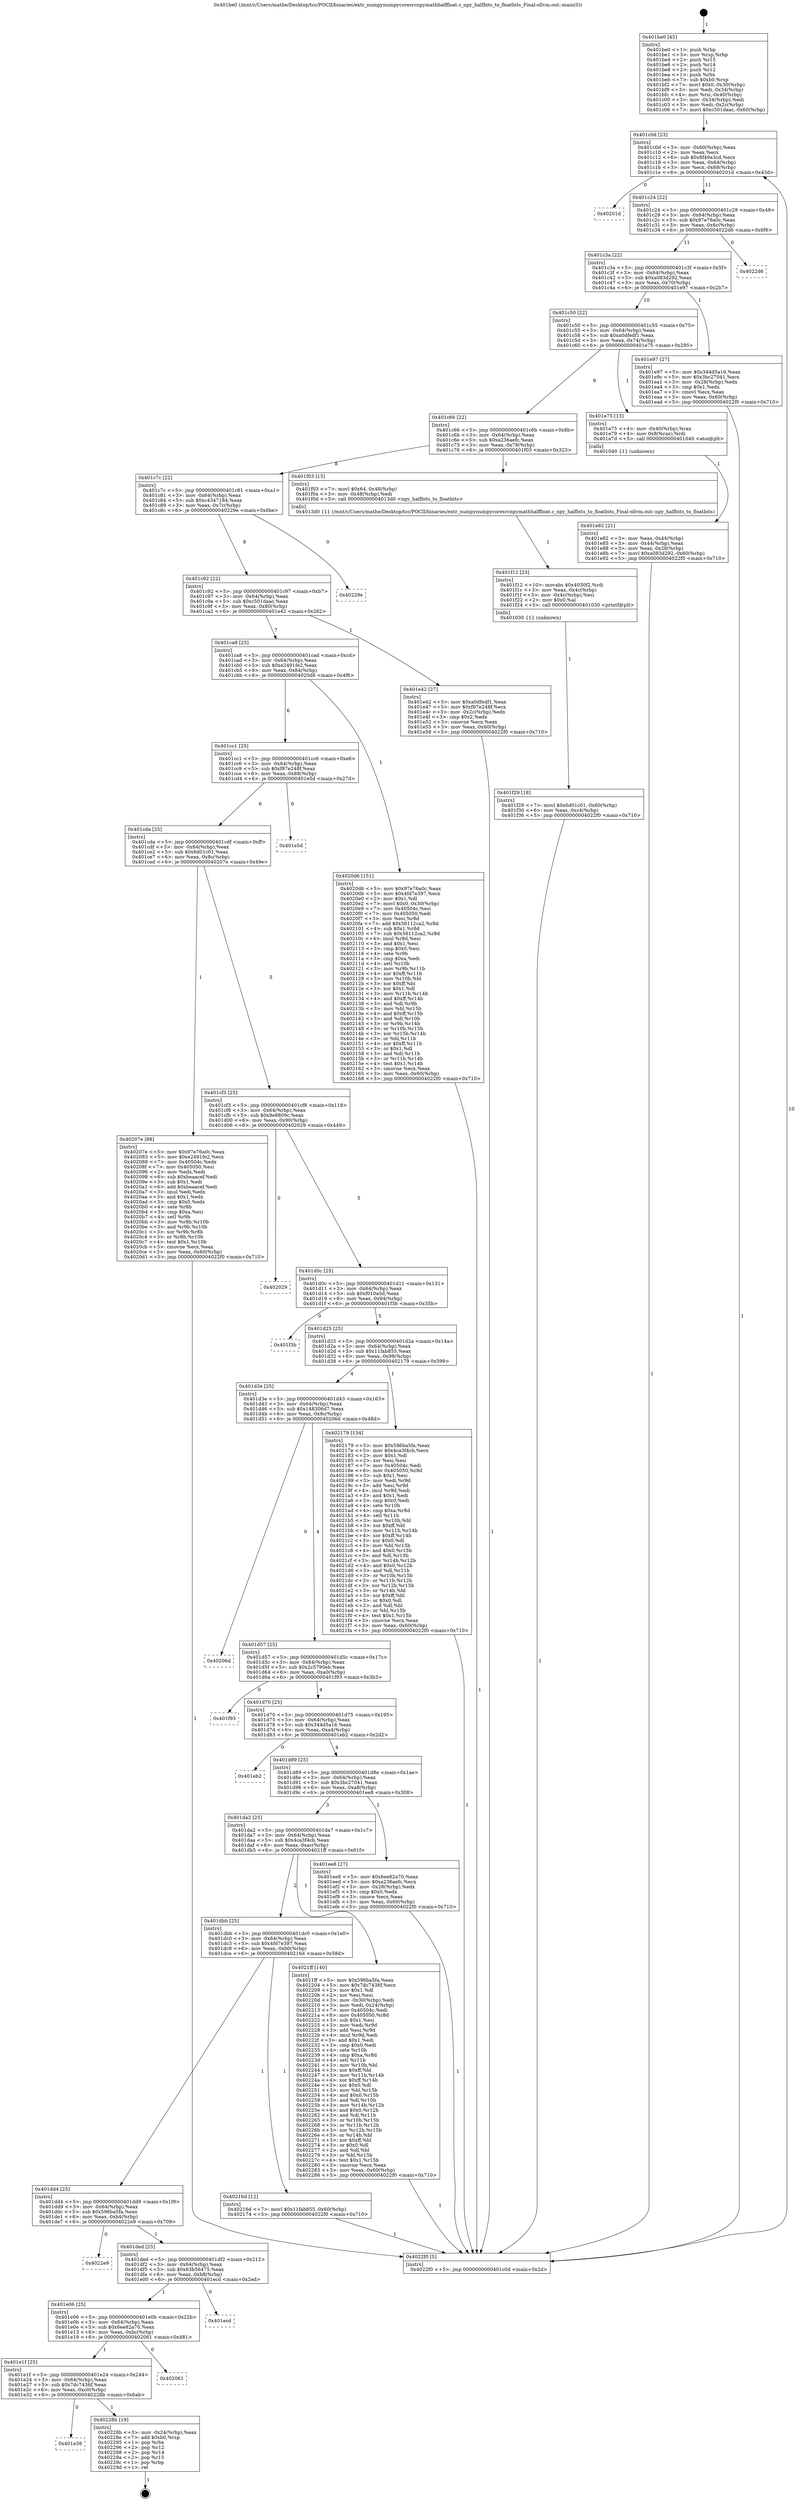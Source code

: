 digraph "0x401be0" {
  label = "0x401be0 (/mnt/c/Users/mathe/Desktop/tcc/POCII/binaries/extr_numpynumpycoresrcnpymathhalffloat.c_npy_halfbits_to_floatbits_Final-ollvm.out::main(0))"
  labelloc = "t"
  node[shape=record]

  Entry [label="",width=0.3,height=0.3,shape=circle,fillcolor=black,style=filled]
  "0x401c0d" [label="{
     0x401c0d [23]\l
     | [instrs]\l
     &nbsp;&nbsp;0x401c0d \<+3\>: mov -0x60(%rbp),%eax\l
     &nbsp;&nbsp;0x401c10 \<+2\>: mov %eax,%ecx\l
     &nbsp;&nbsp;0x401c12 \<+6\>: sub $0x8f49a3cd,%ecx\l
     &nbsp;&nbsp;0x401c18 \<+3\>: mov %eax,-0x64(%rbp)\l
     &nbsp;&nbsp;0x401c1b \<+3\>: mov %ecx,-0x68(%rbp)\l
     &nbsp;&nbsp;0x401c1e \<+6\>: je 000000000040201d \<main+0x43d\>\l
  }"]
  "0x40201d" [label="{
     0x40201d\l
  }", style=dashed]
  "0x401c24" [label="{
     0x401c24 [22]\l
     | [instrs]\l
     &nbsp;&nbsp;0x401c24 \<+5\>: jmp 0000000000401c29 \<main+0x49\>\l
     &nbsp;&nbsp;0x401c29 \<+3\>: mov -0x64(%rbp),%eax\l
     &nbsp;&nbsp;0x401c2c \<+5\>: sub $0x97e76a0c,%eax\l
     &nbsp;&nbsp;0x401c31 \<+3\>: mov %eax,-0x6c(%rbp)\l
     &nbsp;&nbsp;0x401c34 \<+6\>: je 00000000004022d6 \<main+0x6f6\>\l
  }"]
  Exit [label="",width=0.3,height=0.3,shape=circle,fillcolor=black,style=filled,peripheries=2]
  "0x4022d6" [label="{
     0x4022d6\l
  }", style=dashed]
  "0x401c3a" [label="{
     0x401c3a [22]\l
     | [instrs]\l
     &nbsp;&nbsp;0x401c3a \<+5\>: jmp 0000000000401c3f \<main+0x5f\>\l
     &nbsp;&nbsp;0x401c3f \<+3\>: mov -0x64(%rbp),%eax\l
     &nbsp;&nbsp;0x401c42 \<+5\>: sub $0xa083d292,%eax\l
     &nbsp;&nbsp;0x401c47 \<+3\>: mov %eax,-0x70(%rbp)\l
     &nbsp;&nbsp;0x401c4a \<+6\>: je 0000000000401e97 \<main+0x2b7\>\l
  }"]
  "0x401e38" [label="{
     0x401e38\l
  }", style=dashed]
  "0x401e97" [label="{
     0x401e97 [27]\l
     | [instrs]\l
     &nbsp;&nbsp;0x401e97 \<+5\>: mov $0x344d5a16,%eax\l
     &nbsp;&nbsp;0x401e9c \<+5\>: mov $0x3bc27041,%ecx\l
     &nbsp;&nbsp;0x401ea1 \<+3\>: mov -0x28(%rbp),%edx\l
     &nbsp;&nbsp;0x401ea4 \<+3\>: cmp $0x1,%edx\l
     &nbsp;&nbsp;0x401ea7 \<+3\>: cmovl %ecx,%eax\l
     &nbsp;&nbsp;0x401eaa \<+3\>: mov %eax,-0x60(%rbp)\l
     &nbsp;&nbsp;0x401ead \<+5\>: jmp 00000000004022f0 \<main+0x710\>\l
  }"]
  "0x401c50" [label="{
     0x401c50 [22]\l
     | [instrs]\l
     &nbsp;&nbsp;0x401c50 \<+5\>: jmp 0000000000401c55 \<main+0x75\>\l
     &nbsp;&nbsp;0x401c55 \<+3\>: mov -0x64(%rbp),%eax\l
     &nbsp;&nbsp;0x401c58 \<+5\>: sub $0xa0dfedf1,%eax\l
     &nbsp;&nbsp;0x401c5d \<+3\>: mov %eax,-0x74(%rbp)\l
     &nbsp;&nbsp;0x401c60 \<+6\>: je 0000000000401e75 \<main+0x295\>\l
  }"]
  "0x40228b" [label="{
     0x40228b [19]\l
     | [instrs]\l
     &nbsp;&nbsp;0x40228b \<+3\>: mov -0x24(%rbp),%eax\l
     &nbsp;&nbsp;0x40228e \<+7\>: add $0xb0,%rsp\l
     &nbsp;&nbsp;0x402295 \<+1\>: pop %rbx\l
     &nbsp;&nbsp;0x402296 \<+2\>: pop %r12\l
     &nbsp;&nbsp;0x402298 \<+2\>: pop %r14\l
     &nbsp;&nbsp;0x40229a \<+2\>: pop %r15\l
     &nbsp;&nbsp;0x40229c \<+1\>: pop %rbp\l
     &nbsp;&nbsp;0x40229d \<+1\>: ret\l
  }"]
  "0x401e75" [label="{
     0x401e75 [13]\l
     | [instrs]\l
     &nbsp;&nbsp;0x401e75 \<+4\>: mov -0x40(%rbp),%rax\l
     &nbsp;&nbsp;0x401e79 \<+4\>: mov 0x8(%rax),%rdi\l
     &nbsp;&nbsp;0x401e7d \<+5\>: call 0000000000401040 \<atoi@plt\>\l
     | [calls]\l
     &nbsp;&nbsp;0x401040 \{1\} (unknown)\l
  }"]
  "0x401c66" [label="{
     0x401c66 [22]\l
     | [instrs]\l
     &nbsp;&nbsp;0x401c66 \<+5\>: jmp 0000000000401c6b \<main+0x8b\>\l
     &nbsp;&nbsp;0x401c6b \<+3\>: mov -0x64(%rbp),%eax\l
     &nbsp;&nbsp;0x401c6e \<+5\>: sub $0xa236aefc,%eax\l
     &nbsp;&nbsp;0x401c73 \<+3\>: mov %eax,-0x78(%rbp)\l
     &nbsp;&nbsp;0x401c76 \<+6\>: je 0000000000401f03 \<main+0x323\>\l
  }"]
  "0x401e1f" [label="{
     0x401e1f [25]\l
     | [instrs]\l
     &nbsp;&nbsp;0x401e1f \<+5\>: jmp 0000000000401e24 \<main+0x244\>\l
     &nbsp;&nbsp;0x401e24 \<+3\>: mov -0x64(%rbp),%eax\l
     &nbsp;&nbsp;0x401e27 \<+5\>: sub $0x7dc7436f,%eax\l
     &nbsp;&nbsp;0x401e2c \<+6\>: mov %eax,-0xc0(%rbp)\l
     &nbsp;&nbsp;0x401e32 \<+6\>: je 000000000040228b \<main+0x6ab\>\l
  }"]
  "0x401f03" [label="{
     0x401f03 [15]\l
     | [instrs]\l
     &nbsp;&nbsp;0x401f03 \<+7\>: movl $0x64,-0x48(%rbp)\l
     &nbsp;&nbsp;0x401f0a \<+3\>: mov -0x48(%rbp),%edi\l
     &nbsp;&nbsp;0x401f0d \<+5\>: call 00000000004013d0 \<npy_halfbits_to_floatbits\>\l
     | [calls]\l
     &nbsp;&nbsp;0x4013d0 \{1\} (/mnt/c/Users/mathe/Desktop/tcc/POCII/binaries/extr_numpynumpycoresrcnpymathhalffloat.c_npy_halfbits_to_floatbits_Final-ollvm.out::npy_halfbits_to_floatbits)\l
  }"]
  "0x401c7c" [label="{
     0x401c7c [22]\l
     | [instrs]\l
     &nbsp;&nbsp;0x401c7c \<+5\>: jmp 0000000000401c81 \<main+0xa1\>\l
     &nbsp;&nbsp;0x401c81 \<+3\>: mov -0x64(%rbp),%eax\l
     &nbsp;&nbsp;0x401c84 \<+5\>: sub $0xc4347184,%eax\l
     &nbsp;&nbsp;0x401c89 \<+3\>: mov %eax,-0x7c(%rbp)\l
     &nbsp;&nbsp;0x401c8c \<+6\>: je 000000000040229e \<main+0x6be\>\l
  }"]
  "0x402061" [label="{
     0x402061\l
  }", style=dashed]
  "0x40229e" [label="{
     0x40229e\l
  }", style=dashed]
  "0x401c92" [label="{
     0x401c92 [22]\l
     | [instrs]\l
     &nbsp;&nbsp;0x401c92 \<+5\>: jmp 0000000000401c97 \<main+0xb7\>\l
     &nbsp;&nbsp;0x401c97 \<+3\>: mov -0x64(%rbp),%eax\l
     &nbsp;&nbsp;0x401c9a \<+5\>: sub $0xc501daac,%eax\l
     &nbsp;&nbsp;0x401c9f \<+3\>: mov %eax,-0x80(%rbp)\l
     &nbsp;&nbsp;0x401ca2 \<+6\>: je 0000000000401e42 \<main+0x262\>\l
  }"]
  "0x401e06" [label="{
     0x401e06 [25]\l
     | [instrs]\l
     &nbsp;&nbsp;0x401e06 \<+5\>: jmp 0000000000401e0b \<main+0x22b\>\l
     &nbsp;&nbsp;0x401e0b \<+3\>: mov -0x64(%rbp),%eax\l
     &nbsp;&nbsp;0x401e0e \<+5\>: sub $0x6ee82a70,%eax\l
     &nbsp;&nbsp;0x401e13 \<+6\>: mov %eax,-0xbc(%rbp)\l
     &nbsp;&nbsp;0x401e19 \<+6\>: je 0000000000402061 \<main+0x481\>\l
  }"]
  "0x401e42" [label="{
     0x401e42 [27]\l
     | [instrs]\l
     &nbsp;&nbsp;0x401e42 \<+5\>: mov $0xa0dfedf1,%eax\l
     &nbsp;&nbsp;0x401e47 \<+5\>: mov $0xf87e248f,%ecx\l
     &nbsp;&nbsp;0x401e4c \<+3\>: mov -0x2c(%rbp),%edx\l
     &nbsp;&nbsp;0x401e4f \<+3\>: cmp $0x2,%edx\l
     &nbsp;&nbsp;0x401e52 \<+3\>: cmovne %ecx,%eax\l
     &nbsp;&nbsp;0x401e55 \<+3\>: mov %eax,-0x60(%rbp)\l
     &nbsp;&nbsp;0x401e58 \<+5\>: jmp 00000000004022f0 \<main+0x710\>\l
  }"]
  "0x401ca8" [label="{
     0x401ca8 [25]\l
     | [instrs]\l
     &nbsp;&nbsp;0x401ca8 \<+5\>: jmp 0000000000401cad \<main+0xcd\>\l
     &nbsp;&nbsp;0x401cad \<+3\>: mov -0x64(%rbp),%eax\l
     &nbsp;&nbsp;0x401cb0 \<+5\>: sub $0xe2491fe2,%eax\l
     &nbsp;&nbsp;0x401cb5 \<+6\>: mov %eax,-0x84(%rbp)\l
     &nbsp;&nbsp;0x401cbb \<+6\>: je 00000000004020d6 \<main+0x4f6\>\l
  }"]
  "0x4022f0" [label="{
     0x4022f0 [5]\l
     | [instrs]\l
     &nbsp;&nbsp;0x4022f0 \<+5\>: jmp 0000000000401c0d \<main+0x2d\>\l
  }"]
  "0x401be0" [label="{
     0x401be0 [45]\l
     | [instrs]\l
     &nbsp;&nbsp;0x401be0 \<+1\>: push %rbp\l
     &nbsp;&nbsp;0x401be1 \<+3\>: mov %rsp,%rbp\l
     &nbsp;&nbsp;0x401be4 \<+2\>: push %r15\l
     &nbsp;&nbsp;0x401be6 \<+2\>: push %r14\l
     &nbsp;&nbsp;0x401be8 \<+2\>: push %r12\l
     &nbsp;&nbsp;0x401bea \<+1\>: push %rbx\l
     &nbsp;&nbsp;0x401beb \<+7\>: sub $0xb0,%rsp\l
     &nbsp;&nbsp;0x401bf2 \<+7\>: movl $0x0,-0x30(%rbp)\l
     &nbsp;&nbsp;0x401bf9 \<+3\>: mov %edi,-0x34(%rbp)\l
     &nbsp;&nbsp;0x401bfc \<+4\>: mov %rsi,-0x40(%rbp)\l
     &nbsp;&nbsp;0x401c00 \<+3\>: mov -0x34(%rbp),%edi\l
     &nbsp;&nbsp;0x401c03 \<+3\>: mov %edi,-0x2c(%rbp)\l
     &nbsp;&nbsp;0x401c06 \<+7\>: movl $0xc501daac,-0x60(%rbp)\l
  }"]
  "0x401e82" [label="{
     0x401e82 [21]\l
     | [instrs]\l
     &nbsp;&nbsp;0x401e82 \<+3\>: mov %eax,-0x44(%rbp)\l
     &nbsp;&nbsp;0x401e85 \<+3\>: mov -0x44(%rbp),%eax\l
     &nbsp;&nbsp;0x401e88 \<+3\>: mov %eax,-0x28(%rbp)\l
     &nbsp;&nbsp;0x401e8b \<+7\>: movl $0xa083d292,-0x60(%rbp)\l
     &nbsp;&nbsp;0x401e92 \<+5\>: jmp 00000000004022f0 \<main+0x710\>\l
  }"]
  "0x401ecd" [label="{
     0x401ecd\l
  }", style=dashed]
  "0x4020d6" [label="{
     0x4020d6 [151]\l
     | [instrs]\l
     &nbsp;&nbsp;0x4020d6 \<+5\>: mov $0x97e76a0c,%eax\l
     &nbsp;&nbsp;0x4020db \<+5\>: mov $0x4fd7e397,%ecx\l
     &nbsp;&nbsp;0x4020e0 \<+2\>: mov $0x1,%dl\l
     &nbsp;&nbsp;0x4020e2 \<+7\>: movl $0x0,-0x30(%rbp)\l
     &nbsp;&nbsp;0x4020e9 \<+7\>: mov 0x40504c,%esi\l
     &nbsp;&nbsp;0x4020f0 \<+7\>: mov 0x405050,%edi\l
     &nbsp;&nbsp;0x4020f7 \<+3\>: mov %esi,%r8d\l
     &nbsp;&nbsp;0x4020fa \<+7\>: add $0x56112ca2,%r8d\l
     &nbsp;&nbsp;0x402101 \<+4\>: sub $0x1,%r8d\l
     &nbsp;&nbsp;0x402105 \<+7\>: sub $0x56112ca2,%r8d\l
     &nbsp;&nbsp;0x40210c \<+4\>: imul %r8d,%esi\l
     &nbsp;&nbsp;0x402110 \<+3\>: and $0x1,%esi\l
     &nbsp;&nbsp;0x402113 \<+3\>: cmp $0x0,%esi\l
     &nbsp;&nbsp;0x402116 \<+4\>: sete %r9b\l
     &nbsp;&nbsp;0x40211a \<+3\>: cmp $0xa,%edi\l
     &nbsp;&nbsp;0x40211d \<+4\>: setl %r10b\l
     &nbsp;&nbsp;0x402121 \<+3\>: mov %r9b,%r11b\l
     &nbsp;&nbsp;0x402124 \<+4\>: xor $0xff,%r11b\l
     &nbsp;&nbsp;0x402128 \<+3\>: mov %r10b,%bl\l
     &nbsp;&nbsp;0x40212b \<+3\>: xor $0xff,%bl\l
     &nbsp;&nbsp;0x40212e \<+3\>: xor $0x1,%dl\l
     &nbsp;&nbsp;0x402131 \<+3\>: mov %r11b,%r14b\l
     &nbsp;&nbsp;0x402134 \<+4\>: and $0xff,%r14b\l
     &nbsp;&nbsp;0x402138 \<+3\>: and %dl,%r9b\l
     &nbsp;&nbsp;0x40213b \<+3\>: mov %bl,%r15b\l
     &nbsp;&nbsp;0x40213e \<+4\>: and $0xff,%r15b\l
     &nbsp;&nbsp;0x402142 \<+3\>: and %dl,%r10b\l
     &nbsp;&nbsp;0x402145 \<+3\>: or %r9b,%r14b\l
     &nbsp;&nbsp;0x402148 \<+3\>: or %r10b,%r15b\l
     &nbsp;&nbsp;0x40214b \<+3\>: xor %r15b,%r14b\l
     &nbsp;&nbsp;0x40214e \<+3\>: or %bl,%r11b\l
     &nbsp;&nbsp;0x402151 \<+4\>: xor $0xff,%r11b\l
     &nbsp;&nbsp;0x402155 \<+3\>: or $0x1,%dl\l
     &nbsp;&nbsp;0x402158 \<+3\>: and %dl,%r11b\l
     &nbsp;&nbsp;0x40215b \<+3\>: or %r11b,%r14b\l
     &nbsp;&nbsp;0x40215e \<+4\>: test $0x1,%r14b\l
     &nbsp;&nbsp;0x402162 \<+3\>: cmovne %ecx,%eax\l
     &nbsp;&nbsp;0x402165 \<+3\>: mov %eax,-0x60(%rbp)\l
     &nbsp;&nbsp;0x402168 \<+5\>: jmp 00000000004022f0 \<main+0x710\>\l
  }"]
  "0x401cc1" [label="{
     0x401cc1 [25]\l
     | [instrs]\l
     &nbsp;&nbsp;0x401cc1 \<+5\>: jmp 0000000000401cc6 \<main+0xe6\>\l
     &nbsp;&nbsp;0x401cc6 \<+3\>: mov -0x64(%rbp),%eax\l
     &nbsp;&nbsp;0x401cc9 \<+5\>: sub $0xf87e248f,%eax\l
     &nbsp;&nbsp;0x401cce \<+6\>: mov %eax,-0x88(%rbp)\l
     &nbsp;&nbsp;0x401cd4 \<+6\>: je 0000000000401e5d \<main+0x27d\>\l
  }"]
  "0x401ded" [label="{
     0x401ded [25]\l
     | [instrs]\l
     &nbsp;&nbsp;0x401ded \<+5\>: jmp 0000000000401df2 \<main+0x212\>\l
     &nbsp;&nbsp;0x401df2 \<+3\>: mov -0x64(%rbp),%eax\l
     &nbsp;&nbsp;0x401df5 \<+5\>: sub $0x63b56475,%eax\l
     &nbsp;&nbsp;0x401dfa \<+6\>: mov %eax,-0xb8(%rbp)\l
     &nbsp;&nbsp;0x401e00 \<+6\>: je 0000000000401ecd \<main+0x2ed\>\l
  }"]
  "0x401e5d" [label="{
     0x401e5d\l
  }", style=dashed]
  "0x401cda" [label="{
     0x401cda [25]\l
     | [instrs]\l
     &nbsp;&nbsp;0x401cda \<+5\>: jmp 0000000000401cdf \<main+0xff\>\l
     &nbsp;&nbsp;0x401cdf \<+3\>: mov -0x64(%rbp),%eax\l
     &nbsp;&nbsp;0x401ce2 \<+5\>: sub $0x6d01c01,%eax\l
     &nbsp;&nbsp;0x401ce7 \<+6\>: mov %eax,-0x8c(%rbp)\l
     &nbsp;&nbsp;0x401ced \<+6\>: je 000000000040207e \<main+0x49e\>\l
  }"]
  "0x4022e9" [label="{
     0x4022e9\l
  }", style=dashed]
  "0x40207e" [label="{
     0x40207e [88]\l
     | [instrs]\l
     &nbsp;&nbsp;0x40207e \<+5\>: mov $0x97e76a0c,%eax\l
     &nbsp;&nbsp;0x402083 \<+5\>: mov $0xe2491fe2,%ecx\l
     &nbsp;&nbsp;0x402088 \<+7\>: mov 0x40504c,%edx\l
     &nbsp;&nbsp;0x40208f \<+7\>: mov 0x405050,%esi\l
     &nbsp;&nbsp;0x402096 \<+2\>: mov %edx,%edi\l
     &nbsp;&nbsp;0x402098 \<+6\>: sub $0xbeaacef,%edi\l
     &nbsp;&nbsp;0x40209e \<+3\>: sub $0x1,%edi\l
     &nbsp;&nbsp;0x4020a1 \<+6\>: add $0xbeaacef,%edi\l
     &nbsp;&nbsp;0x4020a7 \<+3\>: imul %edi,%edx\l
     &nbsp;&nbsp;0x4020aa \<+3\>: and $0x1,%edx\l
     &nbsp;&nbsp;0x4020ad \<+3\>: cmp $0x0,%edx\l
     &nbsp;&nbsp;0x4020b0 \<+4\>: sete %r8b\l
     &nbsp;&nbsp;0x4020b4 \<+3\>: cmp $0xa,%esi\l
     &nbsp;&nbsp;0x4020b7 \<+4\>: setl %r9b\l
     &nbsp;&nbsp;0x4020bb \<+3\>: mov %r8b,%r10b\l
     &nbsp;&nbsp;0x4020be \<+3\>: and %r9b,%r10b\l
     &nbsp;&nbsp;0x4020c1 \<+3\>: xor %r9b,%r8b\l
     &nbsp;&nbsp;0x4020c4 \<+3\>: or %r8b,%r10b\l
     &nbsp;&nbsp;0x4020c7 \<+4\>: test $0x1,%r10b\l
     &nbsp;&nbsp;0x4020cb \<+3\>: cmovne %ecx,%eax\l
     &nbsp;&nbsp;0x4020ce \<+3\>: mov %eax,-0x60(%rbp)\l
     &nbsp;&nbsp;0x4020d1 \<+5\>: jmp 00000000004022f0 \<main+0x710\>\l
  }"]
  "0x401cf3" [label="{
     0x401cf3 [25]\l
     | [instrs]\l
     &nbsp;&nbsp;0x401cf3 \<+5\>: jmp 0000000000401cf8 \<main+0x118\>\l
     &nbsp;&nbsp;0x401cf8 \<+3\>: mov -0x64(%rbp),%eax\l
     &nbsp;&nbsp;0x401cfb \<+5\>: sub $0x9e8809c,%eax\l
     &nbsp;&nbsp;0x401d00 \<+6\>: mov %eax,-0x90(%rbp)\l
     &nbsp;&nbsp;0x401d06 \<+6\>: je 0000000000402029 \<main+0x449\>\l
  }"]
  "0x401dd4" [label="{
     0x401dd4 [25]\l
     | [instrs]\l
     &nbsp;&nbsp;0x401dd4 \<+5\>: jmp 0000000000401dd9 \<main+0x1f9\>\l
     &nbsp;&nbsp;0x401dd9 \<+3\>: mov -0x64(%rbp),%eax\l
     &nbsp;&nbsp;0x401ddc \<+5\>: sub $0x596ba5fa,%eax\l
     &nbsp;&nbsp;0x401de1 \<+6\>: mov %eax,-0xb4(%rbp)\l
     &nbsp;&nbsp;0x401de7 \<+6\>: je 00000000004022e9 \<main+0x709\>\l
  }"]
  "0x402029" [label="{
     0x402029\l
  }", style=dashed]
  "0x401d0c" [label="{
     0x401d0c [25]\l
     | [instrs]\l
     &nbsp;&nbsp;0x401d0c \<+5\>: jmp 0000000000401d11 \<main+0x131\>\l
     &nbsp;&nbsp;0x401d11 \<+3\>: mov -0x64(%rbp),%eax\l
     &nbsp;&nbsp;0x401d14 \<+5\>: sub $0xf010a5d,%eax\l
     &nbsp;&nbsp;0x401d19 \<+6\>: mov %eax,-0x94(%rbp)\l
     &nbsp;&nbsp;0x401d1f \<+6\>: je 0000000000401f3b \<main+0x35b\>\l
  }"]
  "0x40216d" [label="{
     0x40216d [12]\l
     | [instrs]\l
     &nbsp;&nbsp;0x40216d \<+7\>: movl $0x11fab855,-0x60(%rbp)\l
     &nbsp;&nbsp;0x402174 \<+5\>: jmp 00000000004022f0 \<main+0x710\>\l
  }"]
  "0x401f3b" [label="{
     0x401f3b\l
  }", style=dashed]
  "0x401d25" [label="{
     0x401d25 [25]\l
     | [instrs]\l
     &nbsp;&nbsp;0x401d25 \<+5\>: jmp 0000000000401d2a \<main+0x14a\>\l
     &nbsp;&nbsp;0x401d2a \<+3\>: mov -0x64(%rbp),%eax\l
     &nbsp;&nbsp;0x401d2d \<+5\>: sub $0x11fab855,%eax\l
     &nbsp;&nbsp;0x401d32 \<+6\>: mov %eax,-0x98(%rbp)\l
     &nbsp;&nbsp;0x401d38 \<+6\>: je 0000000000402179 \<main+0x599\>\l
  }"]
  "0x401dbb" [label="{
     0x401dbb [25]\l
     | [instrs]\l
     &nbsp;&nbsp;0x401dbb \<+5\>: jmp 0000000000401dc0 \<main+0x1e0\>\l
     &nbsp;&nbsp;0x401dc0 \<+3\>: mov -0x64(%rbp),%eax\l
     &nbsp;&nbsp;0x401dc3 \<+5\>: sub $0x4fd7e397,%eax\l
     &nbsp;&nbsp;0x401dc8 \<+6\>: mov %eax,-0xb0(%rbp)\l
     &nbsp;&nbsp;0x401dce \<+6\>: je 000000000040216d \<main+0x58d\>\l
  }"]
  "0x402179" [label="{
     0x402179 [134]\l
     | [instrs]\l
     &nbsp;&nbsp;0x402179 \<+5\>: mov $0x596ba5fa,%eax\l
     &nbsp;&nbsp;0x40217e \<+5\>: mov $0x4ca3f4cb,%ecx\l
     &nbsp;&nbsp;0x402183 \<+2\>: mov $0x1,%dl\l
     &nbsp;&nbsp;0x402185 \<+2\>: xor %esi,%esi\l
     &nbsp;&nbsp;0x402187 \<+7\>: mov 0x40504c,%edi\l
     &nbsp;&nbsp;0x40218e \<+8\>: mov 0x405050,%r8d\l
     &nbsp;&nbsp;0x402196 \<+3\>: sub $0x1,%esi\l
     &nbsp;&nbsp;0x402199 \<+3\>: mov %edi,%r9d\l
     &nbsp;&nbsp;0x40219c \<+3\>: add %esi,%r9d\l
     &nbsp;&nbsp;0x40219f \<+4\>: imul %r9d,%edi\l
     &nbsp;&nbsp;0x4021a3 \<+3\>: and $0x1,%edi\l
     &nbsp;&nbsp;0x4021a6 \<+3\>: cmp $0x0,%edi\l
     &nbsp;&nbsp;0x4021a9 \<+4\>: sete %r10b\l
     &nbsp;&nbsp;0x4021ad \<+4\>: cmp $0xa,%r8d\l
     &nbsp;&nbsp;0x4021b1 \<+4\>: setl %r11b\l
     &nbsp;&nbsp;0x4021b5 \<+3\>: mov %r10b,%bl\l
     &nbsp;&nbsp;0x4021b8 \<+3\>: xor $0xff,%bl\l
     &nbsp;&nbsp;0x4021bb \<+3\>: mov %r11b,%r14b\l
     &nbsp;&nbsp;0x4021be \<+4\>: xor $0xff,%r14b\l
     &nbsp;&nbsp;0x4021c2 \<+3\>: xor $0x0,%dl\l
     &nbsp;&nbsp;0x4021c5 \<+3\>: mov %bl,%r15b\l
     &nbsp;&nbsp;0x4021c8 \<+4\>: and $0x0,%r15b\l
     &nbsp;&nbsp;0x4021cc \<+3\>: and %dl,%r10b\l
     &nbsp;&nbsp;0x4021cf \<+3\>: mov %r14b,%r12b\l
     &nbsp;&nbsp;0x4021d2 \<+4\>: and $0x0,%r12b\l
     &nbsp;&nbsp;0x4021d6 \<+3\>: and %dl,%r11b\l
     &nbsp;&nbsp;0x4021d9 \<+3\>: or %r10b,%r15b\l
     &nbsp;&nbsp;0x4021dc \<+3\>: or %r11b,%r12b\l
     &nbsp;&nbsp;0x4021df \<+3\>: xor %r12b,%r15b\l
     &nbsp;&nbsp;0x4021e2 \<+3\>: or %r14b,%bl\l
     &nbsp;&nbsp;0x4021e5 \<+3\>: xor $0xff,%bl\l
     &nbsp;&nbsp;0x4021e8 \<+3\>: or $0x0,%dl\l
     &nbsp;&nbsp;0x4021eb \<+2\>: and %dl,%bl\l
     &nbsp;&nbsp;0x4021ed \<+3\>: or %bl,%r15b\l
     &nbsp;&nbsp;0x4021f0 \<+4\>: test $0x1,%r15b\l
     &nbsp;&nbsp;0x4021f4 \<+3\>: cmovne %ecx,%eax\l
     &nbsp;&nbsp;0x4021f7 \<+3\>: mov %eax,-0x60(%rbp)\l
     &nbsp;&nbsp;0x4021fa \<+5\>: jmp 00000000004022f0 \<main+0x710\>\l
  }"]
  "0x401d3e" [label="{
     0x401d3e [25]\l
     | [instrs]\l
     &nbsp;&nbsp;0x401d3e \<+5\>: jmp 0000000000401d43 \<main+0x163\>\l
     &nbsp;&nbsp;0x401d43 \<+3\>: mov -0x64(%rbp),%eax\l
     &nbsp;&nbsp;0x401d46 \<+5\>: sub $0x148306d7,%eax\l
     &nbsp;&nbsp;0x401d4b \<+6\>: mov %eax,-0x9c(%rbp)\l
     &nbsp;&nbsp;0x401d51 \<+6\>: je 000000000040206d \<main+0x48d\>\l
  }"]
  "0x4021ff" [label="{
     0x4021ff [140]\l
     | [instrs]\l
     &nbsp;&nbsp;0x4021ff \<+5\>: mov $0x596ba5fa,%eax\l
     &nbsp;&nbsp;0x402204 \<+5\>: mov $0x7dc7436f,%ecx\l
     &nbsp;&nbsp;0x402209 \<+2\>: mov $0x1,%dl\l
     &nbsp;&nbsp;0x40220b \<+2\>: xor %esi,%esi\l
     &nbsp;&nbsp;0x40220d \<+3\>: mov -0x30(%rbp),%edi\l
     &nbsp;&nbsp;0x402210 \<+3\>: mov %edi,-0x24(%rbp)\l
     &nbsp;&nbsp;0x402213 \<+7\>: mov 0x40504c,%edi\l
     &nbsp;&nbsp;0x40221a \<+8\>: mov 0x405050,%r8d\l
     &nbsp;&nbsp;0x402222 \<+3\>: sub $0x1,%esi\l
     &nbsp;&nbsp;0x402225 \<+3\>: mov %edi,%r9d\l
     &nbsp;&nbsp;0x402228 \<+3\>: add %esi,%r9d\l
     &nbsp;&nbsp;0x40222b \<+4\>: imul %r9d,%edi\l
     &nbsp;&nbsp;0x40222f \<+3\>: and $0x1,%edi\l
     &nbsp;&nbsp;0x402232 \<+3\>: cmp $0x0,%edi\l
     &nbsp;&nbsp;0x402235 \<+4\>: sete %r10b\l
     &nbsp;&nbsp;0x402239 \<+4\>: cmp $0xa,%r8d\l
     &nbsp;&nbsp;0x40223d \<+4\>: setl %r11b\l
     &nbsp;&nbsp;0x402241 \<+3\>: mov %r10b,%bl\l
     &nbsp;&nbsp;0x402244 \<+3\>: xor $0xff,%bl\l
     &nbsp;&nbsp;0x402247 \<+3\>: mov %r11b,%r14b\l
     &nbsp;&nbsp;0x40224a \<+4\>: xor $0xff,%r14b\l
     &nbsp;&nbsp;0x40224e \<+3\>: xor $0x0,%dl\l
     &nbsp;&nbsp;0x402251 \<+3\>: mov %bl,%r15b\l
     &nbsp;&nbsp;0x402254 \<+4\>: and $0x0,%r15b\l
     &nbsp;&nbsp;0x402258 \<+3\>: and %dl,%r10b\l
     &nbsp;&nbsp;0x40225b \<+3\>: mov %r14b,%r12b\l
     &nbsp;&nbsp;0x40225e \<+4\>: and $0x0,%r12b\l
     &nbsp;&nbsp;0x402262 \<+3\>: and %dl,%r11b\l
     &nbsp;&nbsp;0x402265 \<+3\>: or %r10b,%r15b\l
     &nbsp;&nbsp;0x402268 \<+3\>: or %r11b,%r12b\l
     &nbsp;&nbsp;0x40226b \<+3\>: xor %r12b,%r15b\l
     &nbsp;&nbsp;0x40226e \<+3\>: or %r14b,%bl\l
     &nbsp;&nbsp;0x402271 \<+3\>: xor $0xff,%bl\l
     &nbsp;&nbsp;0x402274 \<+3\>: or $0x0,%dl\l
     &nbsp;&nbsp;0x402277 \<+2\>: and %dl,%bl\l
     &nbsp;&nbsp;0x402279 \<+3\>: or %bl,%r15b\l
     &nbsp;&nbsp;0x40227c \<+4\>: test $0x1,%r15b\l
     &nbsp;&nbsp;0x402280 \<+3\>: cmovne %ecx,%eax\l
     &nbsp;&nbsp;0x402283 \<+3\>: mov %eax,-0x60(%rbp)\l
     &nbsp;&nbsp;0x402286 \<+5\>: jmp 00000000004022f0 \<main+0x710\>\l
  }"]
  "0x40206d" [label="{
     0x40206d\l
  }", style=dashed]
  "0x401d57" [label="{
     0x401d57 [25]\l
     | [instrs]\l
     &nbsp;&nbsp;0x401d57 \<+5\>: jmp 0000000000401d5c \<main+0x17c\>\l
     &nbsp;&nbsp;0x401d5c \<+3\>: mov -0x64(%rbp),%eax\l
     &nbsp;&nbsp;0x401d5f \<+5\>: sub $0x2c5790eb,%eax\l
     &nbsp;&nbsp;0x401d64 \<+6\>: mov %eax,-0xa0(%rbp)\l
     &nbsp;&nbsp;0x401d6a \<+6\>: je 0000000000401f93 \<main+0x3b3\>\l
  }"]
  "0x401f29" [label="{
     0x401f29 [18]\l
     | [instrs]\l
     &nbsp;&nbsp;0x401f29 \<+7\>: movl $0x6d01c01,-0x60(%rbp)\l
     &nbsp;&nbsp;0x401f30 \<+6\>: mov %eax,-0xc4(%rbp)\l
     &nbsp;&nbsp;0x401f36 \<+5\>: jmp 00000000004022f0 \<main+0x710\>\l
  }"]
  "0x401f93" [label="{
     0x401f93\l
  }", style=dashed]
  "0x401d70" [label="{
     0x401d70 [25]\l
     | [instrs]\l
     &nbsp;&nbsp;0x401d70 \<+5\>: jmp 0000000000401d75 \<main+0x195\>\l
     &nbsp;&nbsp;0x401d75 \<+3\>: mov -0x64(%rbp),%eax\l
     &nbsp;&nbsp;0x401d78 \<+5\>: sub $0x344d5a16,%eax\l
     &nbsp;&nbsp;0x401d7d \<+6\>: mov %eax,-0xa4(%rbp)\l
     &nbsp;&nbsp;0x401d83 \<+6\>: je 0000000000401eb2 \<main+0x2d2\>\l
  }"]
  "0x401f12" [label="{
     0x401f12 [23]\l
     | [instrs]\l
     &nbsp;&nbsp;0x401f12 \<+10\>: movabs $0x4030f2,%rdi\l
     &nbsp;&nbsp;0x401f1c \<+3\>: mov %eax,-0x4c(%rbp)\l
     &nbsp;&nbsp;0x401f1f \<+3\>: mov -0x4c(%rbp),%esi\l
     &nbsp;&nbsp;0x401f22 \<+2\>: mov $0x0,%al\l
     &nbsp;&nbsp;0x401f24 \<+5\>: call 0000000000401030 \<printf@plt\>\l
     | [calls]\l
     &nbsp;&nbsp;0x401030 \{1\} (unknown)\l
  }"]
  "0x401eb2" [label="{
     0x401eb2\l
  }", style=dashed]
  "0x401d89" [label="{
     0x401d89 [25]\l
     | [instrs]\l
     &nbsp;&nbsp;0x401d89 \<+5\>: jmp 0000000000401d8e \<main+0x1ae\>\l
     &nbsp;&nbsp;0x401d8e \<+3\>: mov -0x64(%rbp),%eax\l
     &nbsp;&nbsp;0x401d91 \<+5\>: sub $0x3bc27041,%eax\l
     &nbsp;&nbsp;0x401d96 \<+6\>: mov %eax,-0xa8(%rbp)\l
     &nbsp;&nbsp;0x401d9c \<+6\>: je 0000000000401ee8 \<main+0x308\>\l
  }"]
  "0x401da2" [label="{
     0x401da2 [25]\l
     | [instrs]\l
     &nbsp;&nbsp;0x401da2 \<+5\>: jmp 0000000000401da7 \<main+0x1c7\>\l
     &nbsp;&nbsp;0x401da7 \<+3\>: mov -0x64(%rbp),%eax\l
     &nbsp;&nbsp;0x401daa \<+5\>: sub $0x4ca3f4cb,%eax\l
     &nbsp;&nbsp;0x401daf \<+6\>: mov %eax,-0xac(%rbp)\l
     &nbsp;&nbsp;0x401db5 \<+6\>: je 00000000004021ff \<main+0x61f\>\l
  }"]
  "0x401ee8" [label="{
     0x401ee8 [27]\l
     | [instrs]\l
     &nbsp;&nbsp;0x401ee8 \<+5\>: mov $0x6ee82a70,%eax\l
     &nbsp;&nbsp;0x401eed \<+5\>: mov $0xa236aefc,%ecx\l
     &nbsp;&nbsp;0x401ef2 \<+3\>: mov -0x28(%rbp),%edx\l
     &nbsp;&nbsp;0x401ef5 \<+3\>: cmp $0x0,%edx\l
     &nbsp;&nbsp;0x401ef8 \<+3\>: cmove %ecx,%eax\l
     &nbsp;&nbsp;0x401efb \<+3\>: mov %eax,-0x60(%rbp)\l
     &nbsp;&nbsp;0x401efe \<+5\>: jmp 00000000004022f0 \<main+0x710\>\l
  }"]
  Entry -> "0x401be0" [label=" 1"]
  "0x401c0d" -> "0x40201d" [label=" 0"]
  "0x401c0d" -> "0x401c24" [label=" 11"]
  "0x40228b" -> Exit [label=" 1"]
  "0x401c24" -> "0x4022d6" [label=" 0"]
  "0x401c24" -> "0x401c3a" [label=" 11"]
  "0x401e1f" -> "0x401e38" [label=" 0"]
  "0x401c3a" -> "0x401e97" [label=" 1"]
  "0x401c3a" -> "0x401c50" [label=" 10"]
  "0x401e1f" -> "0x40228b" [label=" 1"]
  "0x401c50" -> "0x401e75" [label=" 1"]
  "0x401c50" -> "0x401c66" [label=" 9"]
  "0x401e06" -> "0x401e1f" [label=" 1"]
  "0x401c66" -> "0x401f03" [label=" 1"]
  "0x401c66" -> "0x401c7c" [label=" 8"]
  "0x401e06" -> "0x402061" [label=" 0"]
  "0x401c7c" -> "0x40229e" [label=" 0"]
  "0x401c7c" -> "0x401c92" [label=" 8"]
  "0x401ded" -> "0x401e06" [label=" 1"]
  "0x401c92" -> "0x401e42" [label=" 1"]
  "0x401c92" -> "0x401ca8" [label=" 7"]
  "0x401e42" -> "0x4022f0" [label=" 1"]
  "0x401be0" -> "0x401c0d" [label=" 1"]
  "0x4022f0" -> "0x401c0d" [label=" 10"]
  "0x401e75" -> "0x401e82" [label=" 1"]
  "0x401e82" -> "0x4022f0" [label=" 1"]
  "0x401e97" -> "0x4022f0" [label=" 1"]
  "0x401ded" -> "0x401ecd" [label=" 0"]
  "0x401ca8" -> "0x4020d6" [label=" 1"]
  "0x401ca8" -> "0x401cc1" [label=" 6"]
  "0x401dd4" -> "0x401ded" [label=" 1"]
  "0x401cc1" -> "0x401e5d" [label=" 0"]
  "0x401cc1" -> "0x401cda" [label=" 6"]
  "0x401dd4" -> "0x4022e9" [label=" 0"]
  "0x401cda" -> "0x40207e" [label=" 1"]
  "0x401cda" -> "0x401cf3" [label=" 5"]
  "0x4021ff" -> "0x4022f0" [label=" 1"]
  "0x401cf3" -> "0x402029" [label=" 0"]
  "0x401cf3" -> "0x401d0c" [label=" 5"]
  "0x402179" -> "0x4022f0" [label=" 1"]
  "0x401d0c" -> "0x401f3b" [label=" 0"]
  "0x401d0c" -> "0x401d25" [label=" 5"]
  "0x40216d" -> "0x4022f0" [label=" 1"]
  "0x401d25" -> "0x402179" [label=" 1"]
  "0x401d25" -> "0x401d3e" [label=" 4"]
  "0x401dbb" -> "0x40216d" [label=" 1"]
  "0x401d3e" -> "0x40206d" [label=" 0"]
  "0x401d3e" -> "0x401d57" [label=" 4"]
  "0x401dbb" -> "0x401dd4" [label=" 1"]
  "0x401d57" -> "0x401f93" [label=" 0"]
  "0x401d57" -> "0x401d70" [label=" 4"]
  "0x401da2" -> "0x4021ff" [label=" 1"]
  "0x401d70" -> "0x401eb2" [label=" 0"]
  "0x401d70" -> "0x401d89" [label=" 4"]
  "0x401da2" -> "0x401dbb" [label=" 2"]
  "0x401d89" -> "0x401ee8" [label=" 1"]
  "0x401d89" -> "0x401da2" [label=" 3"]
  "0x401ee8" -> "0x4022f0" [label=" 1"]
  "0x401f03" -> "0x401f12" [label=" 1"]
  "0x401f12" -> "0x401f29" [label=" 1"]
  "0x401f29" -> "0x4022f0" [label=" 1"]
  "0x40207e" -> "0x4022f0" [label=" 1"]
  "0x4020d6" -> "0x4022f0" [label=" 1"]
}
